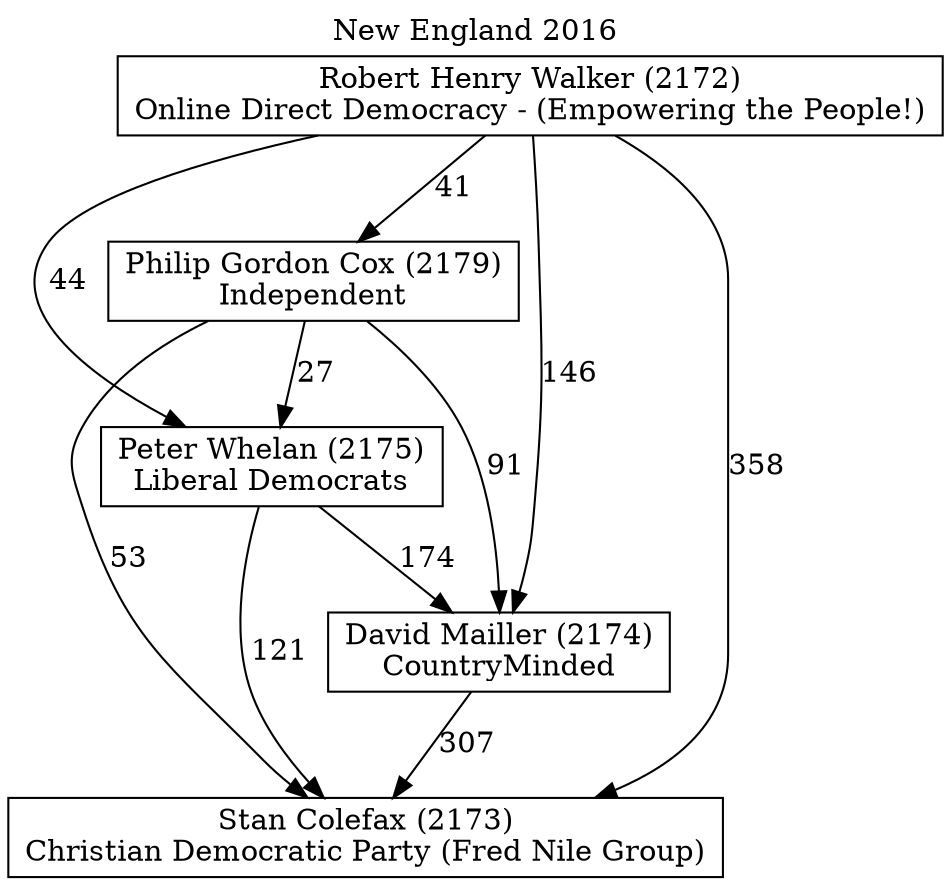 // House preference flow
digraph "Stan Colefax (2173)_New England_2016" {
	graph [label="New England 2016" labelloc=t mclimit=10]
	node [shape=box]
	"Stan Colefax (2173)" [label="Stan Colefax (2173)
Christian Democratic Party (Fred Nile Group)"]
	"David Mailler (2174)" [label="David Mailler (2174)
CountryMinded"]
	"Peter Whelan (2175)" [label="Peter Whelan (2175)
Liberal Democrats"]
	"Philip Gordon Cox (2179)" [label="Philip Gordon Cox (2179)
Independent"]
	"Robert Henry Walker (2172)" [label="Robert Henry Walker (2172)
Online Direct Democracy - (Empowering the People!)"]
	"David Mailler (2174)" -> "Stan Colefax (2173)" [label=307]
	"Peter Whelan (2175)" -> "David Mailler (2174)" [label=174]
	"Philip Gordon Cox (2179)" -> "Peter Whelan (2175)" [label=27]
	"Robert Henry Walker (2172)" -> "Philip Gordon Cox (2179)" [label=41]
	"Peter Whelan (2175)" -> "Stan Colefax (2173)" [label=121]
	"Philip Gordon Cox (2179)" -> "Stan Colefax (2173)" [label=53]
	"Robert Henry Walker (2172)" -> "Stan Colefax (2173)" [label=358]
	"Robert Henry Walker (2172)" -> "Peter Whelan (2175)" [label=44]
	"Philip Gordon Cox (2179)" -> "David Mailler (2174)" [label=91]
	"Robert Henry Walker (2172)" -> "David Mailler (2174)" [label=146]
}
